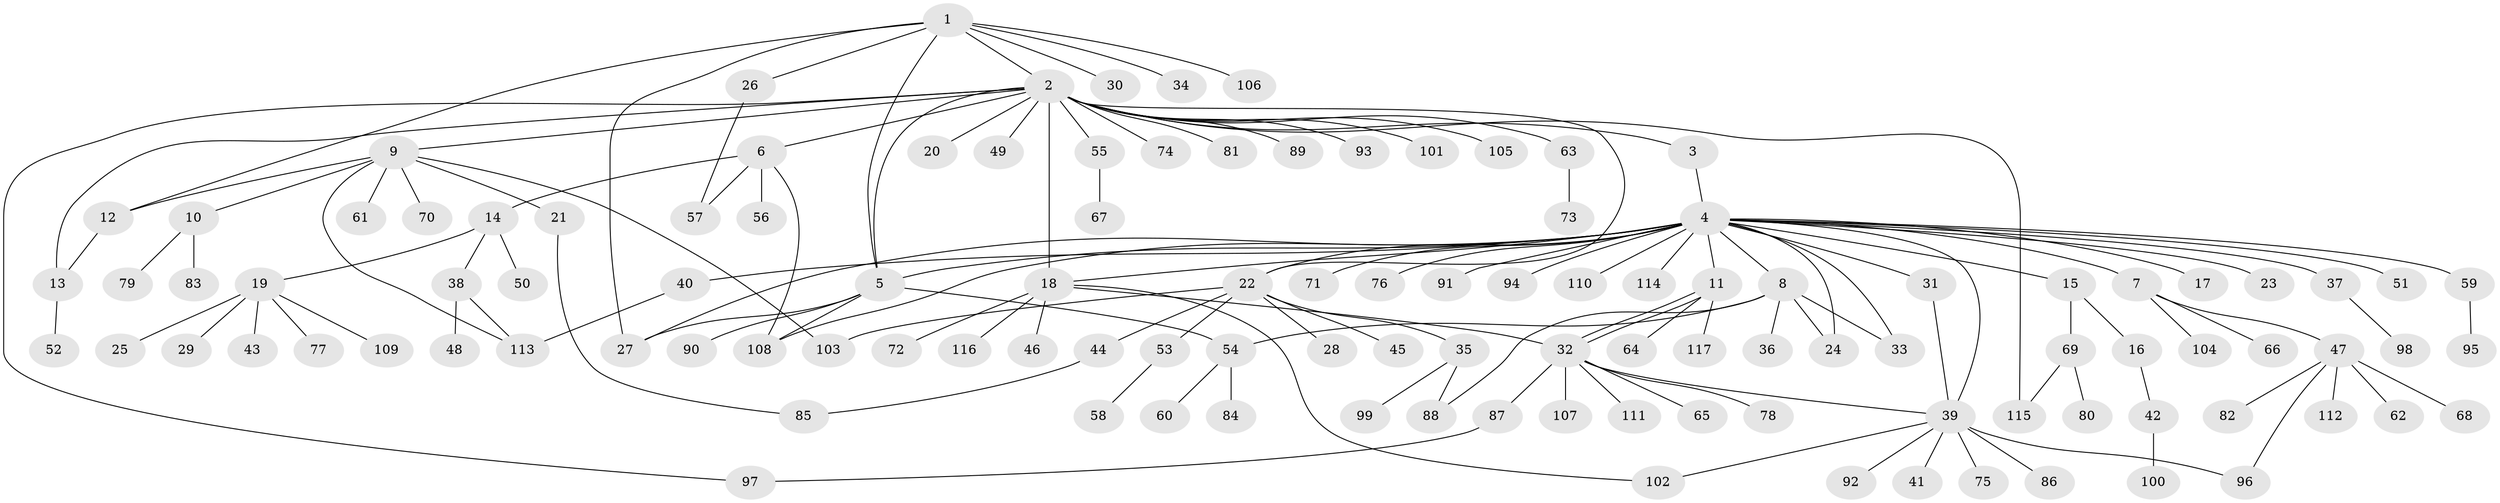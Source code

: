 // Generated by graph-tools (version 1.1) at 2025/49/03/09/25 03:49:50]
// undirected, 117 vertices, 143 edges
graph export_dot {
graph [start="1"]
  node [color=gray90,style=filled];
  1;
  2;
  3;
  4;
  5;
  6;
  7;
  8;
  9;
  10;
  11;
  12;
  13;
  14;
  15;
  16;
  17;
  18;
  19;
  20;
  21;
  22;
  23;
  24;
  25;
  26;
  27;
  28;
  29;
  30;
  31;
  32;
  33;
  34;
  35;
  36;
  37;
  38;
  39;
  40;
  41;
  42;
  43;
  44;
  45;
  46;
  47;
  48;
  49;
  50;
  51;
  52;
  53;
  54;
  55;
  56;
  57;
  58;
  59;
  60;
  61;
  62;
  63;
  64;
  65;
  66;
  67;
  68;
  69;
  70;
  71;
  72;
  73;
  74;
  75;
  76;
  77;
  78;
  79;
  80;
  81;
  82;
  83;
  84;
  85;
  86;
  87;
  88;
  89;
  90;
  91;
  92;
  93;
  94;
  95;
  96;
  97;
  98;
  99;
  100;
  101;
  102;
  103;
  104;
  105;
  106;
  107;
  108;
  109;
  110;
  111;
  112;
  113;
  114;
  115;
  116;
  117;
  1 -- 2;
  1 -- 5;
  1 -- 12;
  1 -- 26;
  1 -- 27;
  1 -- 30;
  1 -- 34;
  1 -- 106;
  2 -- 3;
  2 -- 5;
  2 -- 6;
  2 -- 9;
  2 -- 13;
  2 -- 18;
  2 -- 20;
  2 -- 22;
  2 -- 49;
  2 -- 55;
  2 -- 63;
  2 -- 74;
  2 -- 81;
  2 -- 89;
  2 -- 93;
  2 -- 97;
  2 -- 101;
  2 -- 105;
  2 -- 115;
  3 -- 4;
  4 -- 5;
  4 -- 7;
  4 -- 8;
  4 -- 11;
  4 -- 15;
  4 -- 17;
  4 -- 18;
  4 -- 22;
  4 -- 23;
  4 -- 24;
  4 -- 27;
  4 -- 31;
  4 -- 33;
  4 -- 37;
  4 -- 39;
  4 -- 40;
  4 -- 51;
  4 -- 59;
  4 -- 71;
  4 -- 76;
  4 -- 91;
  4 -- 94;
  4 -- 108;
  4 -- 110;
  4 -- 114;
  5 -- 27;
  5 -- 54;
  5 -- 90;
  5 -- 108;
  6 -- 14;
  6 -- 56;
  6 -- 57;
  6 -- 108;
  7 -- 47;
  7 -- 66;
  7 -- 104;
  8 -- 24;
  8 -- 33;
  8 -- 36;
  8 -- 54;
  8 -- 88;
  9 -- 10;
  9 -- 12;
  9 -- 21;
  9 -- 61;
  9 -- 70;
  9 -- 103;
  9 -- 113;
  10 -- 79;
  10 -- 83;
  11 -- 32;
  11 -- 32;
  11 -- 64;
  11 -- 117;
  12 -- 13;
  13 -- 52;
  14 -- 19;
  14 -- 38;
  14 -- 50;
  15 -- 16;
  15 -- 69;
  16 -- 42;
  18 -- 32;
  18 -- 46;
  18 -- 72;
  18 -- 102;
  18 -- 116;
  19 -- 25;
  19 -- 29;
  19 -- 43;
  19 -- 77;
  19 -- 109;
  21 -- 85;
  22 -- 28;
  22 -- 35;
  22 -- 44;
  22 -- 45;
  22 -- 53;
  22 -- 103;
  26 -- 57;
  31 -- 39;
  32 -- 39;
  32 -- 65;
  32 -- 78;
  32 -- 87;
  32 -- 107;
  32 -- 111;
  35 -- 88;
  35 -- 99;
  37 -- 98;
  38 -- 48;
  38 -- 113;
  39 -- 41;
  39 -- 75;
  39 -- 86;
  39 -- 92;
  39 -- 96;
  39 -- 102;
  40 -- 113;
  42 -- 100;
  44 -- 85;
  47 -- 62;
  47 -- 68;
  47 -- 82;
  47 -- 96;
  47 -- 112;
  53 -- 58;
  54 -- 60;
  54 -- 84;
  55 -- 67;
  59 -- 95;
  63 -- 73;
  69 -- 80;
  69 -- 115;
  87 -- 97;
}
